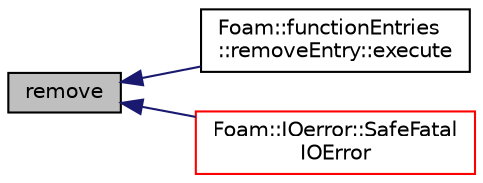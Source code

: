 digraph "remove"
{
  bgcolor="transparent";
  edge [fontname="Helvetica",fontsize="10",labelfontname="Helvetica",labelfontsize="10"];
  node [fontname="Helvetica",fontsize="10",shape=record];
  rankdir="LR";
  Node1 [label="remove",height=0.2,width=0.4,color="black", fillcolor="grey75", style="filled", fontcolor="black"];
  Node1 -> Node2 [dir="back",color="midnightblue",fontsize="10",style="solid",fontname="Helvetica"];
  Node2 [label="Foam::functionEntries\l::removeEntry::execute",height=0.2,width=0.4,color="black",URL="$a02218.html#a0aa3070c44783d911c1f7924042f1cea",tooltip="Execute the functionEntry in a sub-dict context. "];
  Node1 -> Node3 [dir="back",color="midnightblue",fontsize="10",style="solid",fontname="Helvetica"];
  Node3 [label="Foam::IOerror::SafeFatal\lIOError",height=0.2,width=0.4,color="red",URL="$a01197.html#a2587907b4e929cdc3e1e17ef88318c77",tooltip="Print basic message and exit. Uses cerr if streams not constructed. "];
}
